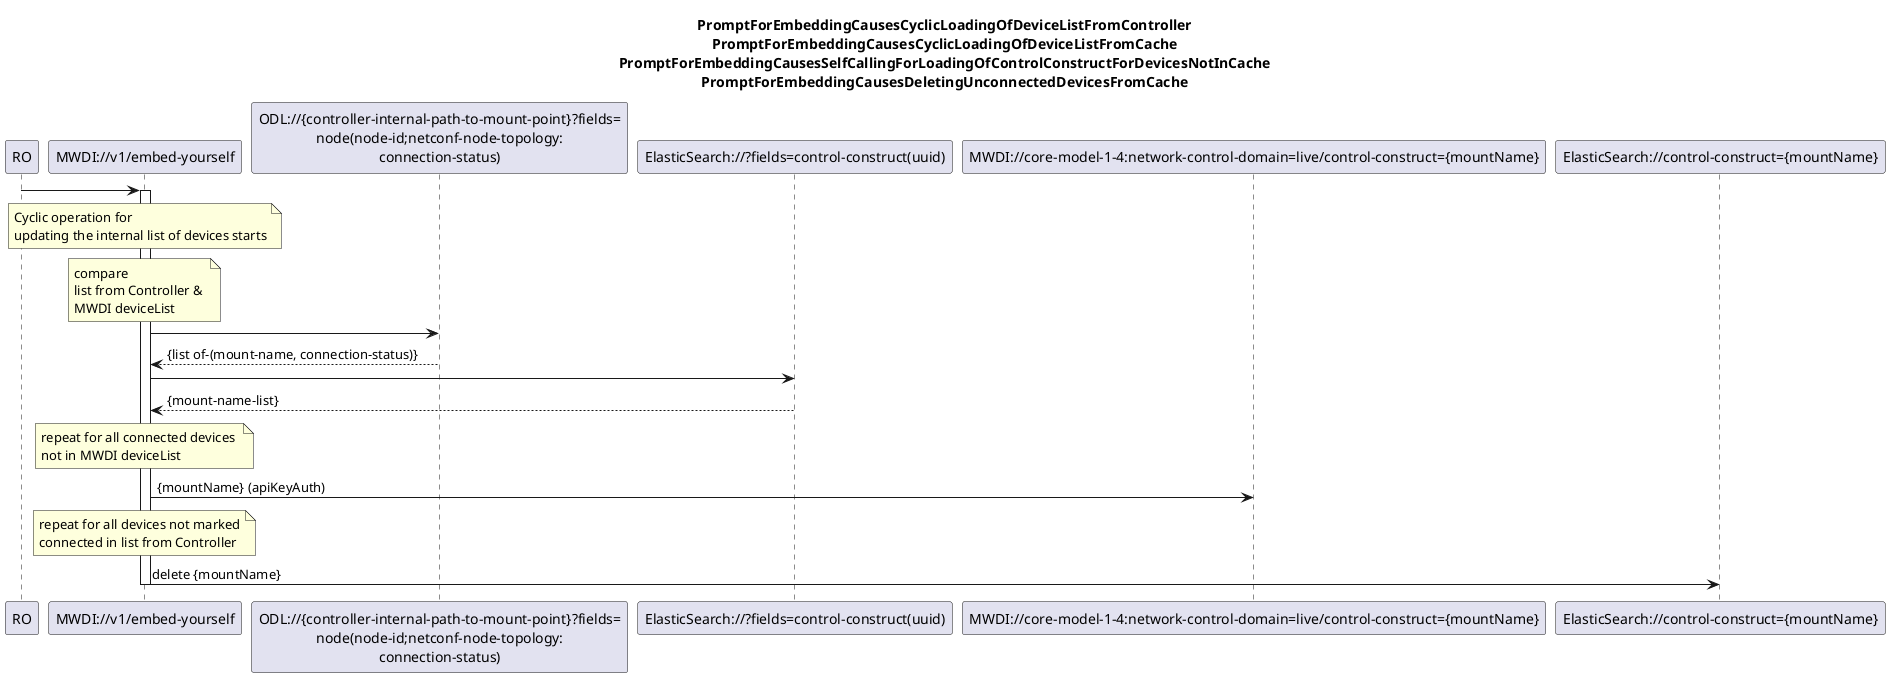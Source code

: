 @startuml 00x_CyclicOperationBasedDeviceListSync
skinparam responseMessageBelowArrow true

title
PromptForEmbeddingCausesCyclicLoadingOfDeviceListFromController
PromptForEmbeddingCausesCyclicLoadingOfDeviceListFromCache
PromptForEmbeddingCausesSelfCallingForLoadingOfControlConstructForDevicesNotInCache
PromptForEmbeddingCausesDeletingUnconnectedDevicesFromCache
end title

participant "RO" as ro
participant "MWDI://v1/embed-yourself" as mwdi
participant "ODL://{controller-internal-path-to-mount-point}?fields=\nnode(node-id;netconf-node-topology:\nconnection-status)" as odlConnectionStatus
participant "ElasticSearch://?fields=control-construct(uuid)" as ConnectedDeviceList
participant "MWDI://core-model-1-4:network-control-domain=live/control-construct={mountName}" as ControlConstruct
participant "ElasticSearch://control-construct={mountName}" as es

ro -> mwdi
activate mwdi

note over mwdi
Cyclic operation for 
updating the internal list of devices starts
end note

note over mwdi
compare 
list from Controller & 
MWDI deviceList
end note

'get deviceList from Controller
mwdi -> odlConnectionStatus
odlConnectionStatus --> mwdi: {list of-(mount-name, connection-status)}

'get MWDI deviceList from ElasticSearch
mwdi -> ConnectedDeviceList
ConnectedDeviceList --> mwdi: {mount-name-list}

note over mwdi
repeat for all connected devices 
not in MWDI deviceList
end note

mwdi -> ControlConstruct: {mountName} (apiKeyAuth)

note over mwdi
repeat for all devices not marked
connected in list from Controller
end note

mwdi -> es: delete {mountName}
deactivate mwdi

@enduml